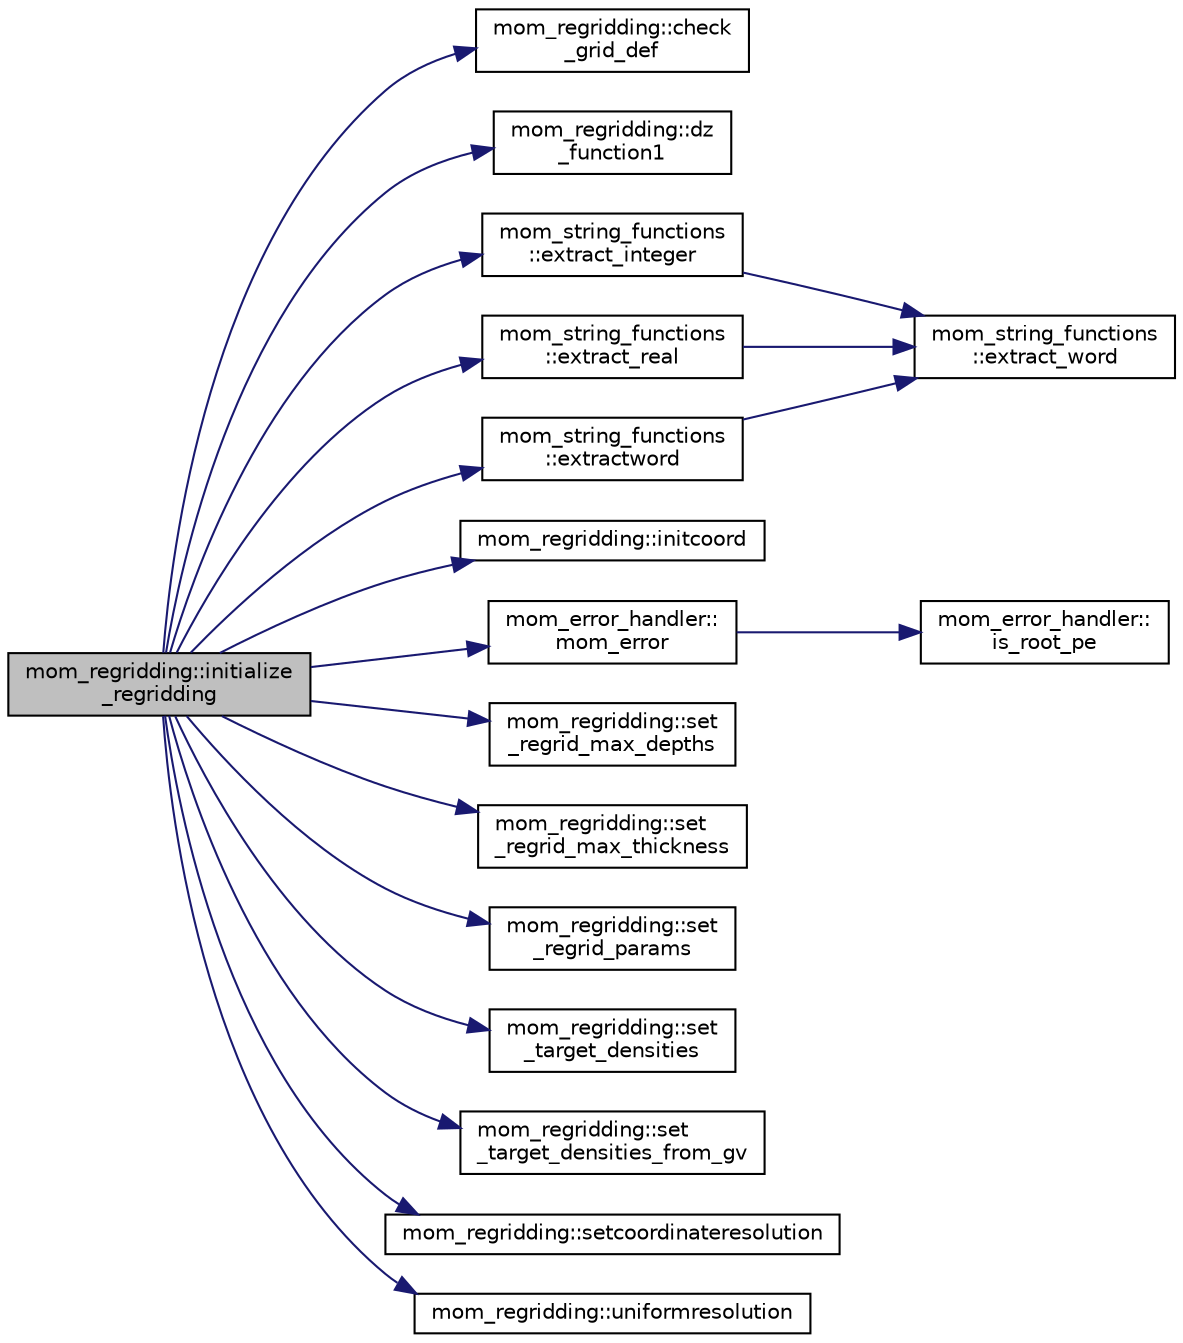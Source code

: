 digraph "mom_regridding::initialize_regridding"
{
 // INTERACTIVE_SVG=YES
  edge [fontname="Helvetica",fontsize="10",labelfontname="Helvetica",labelfontsize="10"];
  node [fontname="Helvetica",fontsize="10",shape=record];
  rankdir="LR";
  Node156 [label="mom_regridding::initialize\l_regridding",height=0.2,width=0.4,color="black", fillcolor="grey75", style="filled", fontcolor="black"];
  Node156 -> Node157 [color="midnightblue",fontsize="10",style="solid",fontname="Helvetica"];
  Node157 [label="mom_regridding::check\l_grid_def",height=0.2,width=0.4,color="black", fillcolor="white", style="filled",URL="$namespacemom__regridding.html#ad4abdb8447ed3f4f769b822a468728b1",tooltip="Do some basic checks on the vertical grid definition file, variable. "];
  Node156 -> Node158 [color="midnightblue",fontsize="10",style="solid",fontname="Helvetica"];
  Node158 [label="mom_regridding::dz\l_function1",height=0.2,width=0.4,color="black", fillcolor="white", style="filled",URL="$namespacemom__regridding.html#a2becd8126867cdce125b31e07d13065e",tooltip="Parses a string and generates a dz(:) profile that goes like k**power. "];
  Node156 -> Node159 [color="midnightblue",fontsize="10",style="solid",fontname="Helvetica"];
  Node159 [label="mom_string_functions\l::extract_integer",height=0.2,width=0.4,color="black", fillcolor="white", style="filled",URL="$namespacemom__string__functions.html#aae12046c1401f23bd7e038655e30654e",tooltip="Returns the integer corresponding to the nth word in the argument. "];
  Node159 -> Node160 [color="midnightblue",fontsize="10",style="solid",fontname="Helvetica"];
  Node160 [label="mom_string_functions\l::extract_word",height=0.2,width=0.4,color="black", fillcolor="white", style="filled",URL="$namespacemom__string__functions.html#aad76dee92b69dab4488da049fe11cdb8",tooltip="Returns the string corresponding to the nth word in the argument or \"\" if the string is not long enou..."];
  Node156 -> Node161 [color="midnightblue",fontsize="10",style="solid",fontname="Helvetica"];
  Node161 [label="mom_string_functions\l::extract_real",height=0.2,width=0.4,color="black", fillcolor="white", style="filled",URL="$namespacemom__string__functions.html#a2f700337c5cf4e70a48bd0663570484e",tooltip="Returns the real corresponding to the nth word in the argument. "];
  Node161 -> Node160 [color="midnightblue",fontsize="10",style="solid",fontname="Helvetica"];
  Node156 -> Node162 [color="midnightblue",fontsize="10",style="solid",fontname="Helvetica"];
  Node162 [label="mom_string_functions\l::extractword",height=0.2,width=0.4,color="black", fillcolor="white", style="filled",URL="$namespacemom__string__functions.html#a7bfdab6bba33230cc94ed625e95022c9",tooltip="Returns the string corresponding to the nth word in the argument or \"\" if the string is not long enou..."];
  Node162 -> Node160 [color="midnightblue",fontsize="10",style="solid",fontname="Helvetica"];
  Node156 -> Node163 [color="midnightblue",fontsize="10",style="solid",fontname="Helvetica"];
  Node163 [label="mom_regridding::initcoord",height=0.2,width=0.4,color="black", fillcolor="white", style="filled",URL="$namespacemom__regridding.html#a9c080963b6965df92087718d90971afb"];
  Node156 -> Node164 [color="midnightblue",fontsize="10",style="solid",fontname="Helvetica"];
  Node164 [label="mom_error_handler::\lmom_error",height=0.2,width=0.4,color="black", fillcolor="white", style="filled",URL="$namespacemom__error__handler.html#a460cfb79a06c29fc249952c2a3710d67"];
  Node164 -> Node165 [color="midnightblue",fontsize="10",style="solid",fontname="Helvetica"];
  Node165 [label="mom_error_handler::\lis_root_pe",height=0.2,width=0.4,color="black", fillcolor="white", style="filled",URL="$namespacemom__error__handler.html#ad5f00a53059c72fe2332d1436c80ca71"];
  Node156 -> Node166 [color="midnightblue",fontsize="10",style="solid",fontname="Helvetica"];
  Node166 [label="mom_regridding::set\l_regrid_max_depths",height=0.2,width=0.4,color="black", fillcolor="white", style="filled",URL="$namespacemom__regridding.html#aac547ec199090852d539c7aefc44dfa7",tooltip="Set maximum interface depths based on a vector of input values. "];
  Node156 -> Node167 [color="midnightblue",fontsize="10",style="solid",fontname="Helvetica"];
  Node167 [label="mom_regridding::set\l_regrid_max_thickness",height=0.2,width=0.4,color="black", fillcolor="white", style="filled",URL="$namespacemom__regridding.html#ae91ca3f1376b3c72940268b5d9f87bb4",tooltip="Set maximum layer thicknesses based on a vector of input values. "];
  Node156 -> Node168 [color="midnightblue",fontsize="10",style="solid",fontname="Helvetica"];
  Node168 [label="mom_regridding::set\l_regrid_params",height=0.2,width=0.4,color="black", fillcolor="white", style="filled",URL="$namespacemom__regridding.html#a92ee618890e604fd9730bce53c9d313f",tooltip="Can be used to set any of the parameters for MOM_regridding. "];
  Node156 -> Node169 [color="midnightblue",fontsize="10",style="solid",fontname="Helvetica"];
  Node169 [label="mom_regridding::set\l_target_densities",height=0.2,width=0.4,color="black", fillcolor="white", style="filled",URL="$namespacemom__regridding.html#ae7eade38ab8e2adb0797a7191ddebb18",tooltip="Set target densities based on vector of interface values. "];
  Node156 -> Node170 [color="midnightblue",fontsize="10",style="solid",fontname="Helvetica"];
  Node170 [label="mom_regridding::set\l_target_densities_from_gv",height=0.2,width=0.4,color="black", fillcolor="white", style="filled",URL="$namespacemom__regridding.html#a8d0d0a1095ab370feb260753e1c25ffa",tooltip="Set target densities based on the old Rlay variable. "];
  Node156 -> Node171 [color="midnightblue",fontsize="10",style="solid",fontname="Helvetica"];
  Node171 [label="mom_regridding::setcoordinateresolution",height=0.2,width=0.4,color="black", fillcolor="white", style="filled",URL="$namespacemom__regridding.html#a4f0b5a0e798c4cf8e70a63ed3bc62c6f"];
  Node156 -> Node172 [color="midnightblue",fontsize="10",style="solid",fontname="Helvetica"];
  Node172 [label="mom_regridding::uniformresolution",height=0.2,width=0.4,color="black", fillcolor="white", style="filled",URL="$namespacemom__regridding.html#a8b3b0c1555006f196d9bb1baededd9e6"];
}
